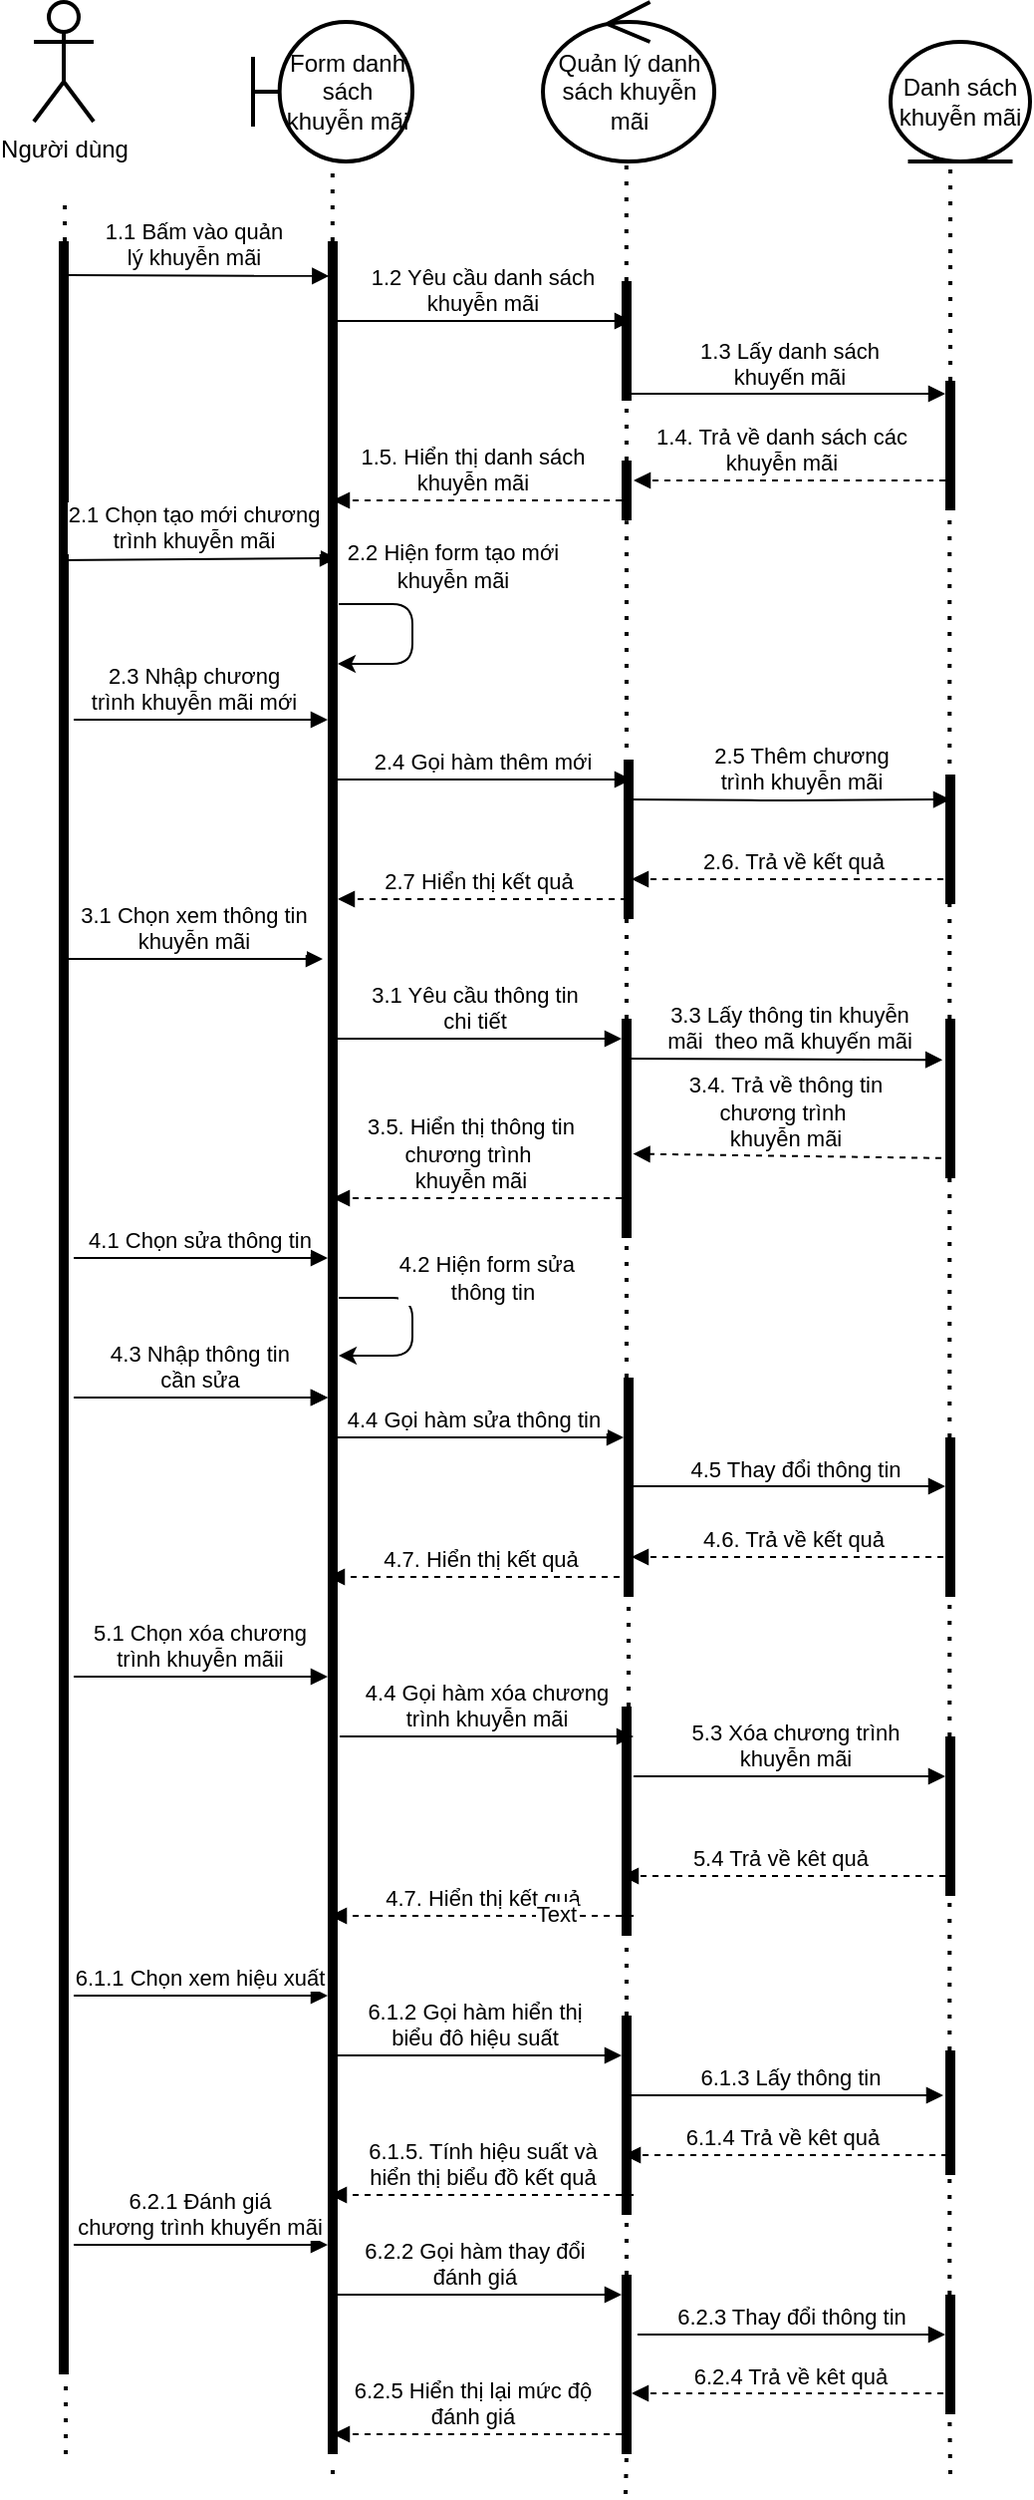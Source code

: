 <mxfile version="13.9.9" type="device"><diagram id="kgpKYQtTHZ0yAKxKKP6v" name="Page-1"><mxGraphModel dx="852" dy="534" grid="1" gridSize="10" guides="1" tooltips="1" connect="1" arrows="1" fold="1" page="1" pageScale="1" pageWidth="850" pageHeight="1100" math="0" shadow="0"><root><mxCell id="0"/><mxCell id="1" parent="0"/><mxCell id="KuErYahvz17H6Pw8q5RD-15" value="" style="endArrow=none;dashed=1;html=1;dashPattern=1 3;strokeWidth=2;" parent="1" source="KuErYahvz17H6Pw8q5RD-29" edge="1"><mxGeometry width="50" height="50" relative="1" as="geometry"><mxPoint x="106" y="480" as="sourcePoint"/><mxPoint x="105.5" y="180" as="targetPoint"/></mxGeometry></mxCell><mxCell id="KuErYahvz17H6Pw8q5RD-24" value="Người dùng" style="shape=umlActor;verticalLabelPosition=bottom;verticalAlign=top;html=1;strokeWidth=2;fillColor=none;gradientColor=none;" parent="1" vertex="1"><mxGeometry x="90" y="80" width="30" height="60" as="geometry"/></mxCell><mxCell id="KuErYahvz17H6Pw8q5RD-26" value="Form danh sách khuyễn mãi" style="shape=umlBoundary;whiteSpace=wrap;html=1;strokeWidth=2;fillColor=none;gradientColor=none;" parent="1" vertex="1"><mxGeometry x="200" y="90" width="80" height="70" as="geometry"/></mxCell><mxCell id="KuErYahvz17H6Pw8q5RD-27" value="Danh sách khuyễn mãi" style="ellipse;shape=umlEntity;whiteSpace=wrap;html=1;strokeWidth=2;fillColor=none;gradientColor=none;" parent="1" vertex="1"><mxGeometry x="520" y="100" width="70" height="60" as="geometry"/></mxCell><mxCell id="KuErYahvz17H6Pw8q5RD-29" value="" style="html=1;points=[];perimeter=orthogonalPerimeter;fillColor=#000000;strokeColor=none;" parent="1" vertex="1"><mxGeometry x="102.5" y="200" width="5" height="1070" as="geometry"/></mxCell><mxCell id="KuErYahvz17H6Pw8q5RD-30" value="" style="endArrow=none;dashed=1;html=1;dashPattern=1 3;strokeWidth=2;" parent="1" target="KuErYahvz17H6Pw8q5RD-29" edge="1"><mxGeometry width="50" height="50" relative="1" as="geometry"><mxPoint x="106" y="1310" as="sourcePoint"/><mxPoint x="105.5" y="180" as="targetPoint"/></mxGeometry></mxCell><mxCell id="KuErYahvz17H6Pw8q5RD-31" value="" style="endArrow=none;dashed=1;html=1;dashPattern=1 3;strokeWidth=2;entryX=0.499;entryY=1.005;entryDx=0;entryDy=0;entryPerimeter=0;" parent="1" source="KuErYahvz17H6Pw8q5RD-38" target="KuErYahvz17H6Pw8q5RD-26" edge="1"><mxGeometry width="50" height="50" relative="1" as="geometry"><mxPoint x="239.57" y="500" as="sourcePoint"/><mxPoint x="239.57" y="460" as="targetPoint"/></mxGeometry></mxCell><mxCell id="KuErYahvz17H6Pw8q5RD-32" value="" style="endArrow=none;dashed=1;html=1;dashPattern=1 3;strokeWidth=2;entryX=0.499;entryY=1.005;entryDx=0;entryDy=0;entryPerimeter=0;" parent="1" source="KuErYahvz17H6Pw8q5RD-43" edge="1"><mxGeometry width="50" height="50" relative="1" as="geometry"><mxPoint x="387.07" y="499.65" as="sourcePoint"/><mxPoint x="387.42" y="160.0" as="targetPoint"/></mxGeometry></mxCell><mxCell id="KuErYahvz17H6Pw8q5RD-34" value="1.1 Bấm vào quản &lt;br&gt;lý khuyễn mãi" style="html=1;verticalAlign=bottom;endArrow=block;entryX=0.135;entryY=0.083;entryDx=0;entryDy=0;entryPerimeter=0;" parent="1" edge="1"><mxGeometry x="-0.043" width="80" relative="1" as="geometry"><mxPoint x="107.5" y="217" as="sourcePoint"/><mxPoint x="238.175" y="217.45" as="targetPoint"/><mxPoint as="offset"/></mxGeometry></mxCell><mxCell id="KuErYahvz17H6Pw8q5RD-36" value="1.2 Yêu cầu danh sách &lt;br&gt;khuyễn mãi" style="html=1;verticalAlign=bottom;endArrow=block;" parent="1" edge="1"><mxGeometry width="80" relative="1" as="geometry"><mxPoint x="240" y="240" as="sourcePoint"/><mxPoint x="390" y="240" as="targetPoint"/></mxGeometry></mxCell><mxCell id="KuErYahvz17H6Pw8q5RD-37" value="1.3 Lấy danh sách &lt;br&gt;khuyến mãi" style="html=1;verticalAlign=bottom;endArrow=block;" parent="1" target="8QUqARp12zyPDNwchG8O-4" edge="1"><mxGeometry x="0.03" width="80" relative="1" as="geometry"><mxPoint x="386.02" y="276.5" as="sourcePoint"/><mxPoint x="518.02" y="273.5" as="targetPoint"/><mxPoint as="offset"/></mxGeometry></mxCell><mxCell id="KuErYahvz17H6Pw8q5RD-38" value="" style="html=1;points=[];perimeter=orthogonalPerimeter;fillColor=#000000;strokeColor=none;" parent="1" vertex="1"><mxGeometry x="237.5" y="200" width="5" height="150" as="geometry"/></mxCell><mxCell id="KuErYahvz17H6Pw8q5RD-42" value="" style="endArrow=none;dashed=1;html=1;dashPattern=1 3;strokeWidth=2;entryX=0.499;entryY=1.005;entryDx=0;entryDy=0;entryPerimeter=0;" parent="1" source="KuErYahvz17H6Pw8q5RD-53" target="KuErYahvz17H6Pw8q5RD-38" edge="1"><mxGeometry width="50" height="50" relative="1" as="geometry"><mxPoint x="239.57" y="500" as="sourcePoint"/><mxPoint x="239.92" y="160.35" as="targetPoint"/></mxGeometry></mxCell><mxCell id="KuErYahvz17H6Pw8q5RD-43" value="" style="html=1;points=[];perimeter=orthogonalPerimeter;fillColor=#000000;strokeColor=none;" parent="1" vertex="1"><mxGeometry x="385" y="220" width="5" height="60" as="geometry"/></mxCell><mxCell id="KuErYahvz17H6Pw8q5RD-44" value="" style="endArrow=none;dashed=1;html=1;dashPattern=1 3;strokeWidth=2;entryX=0.499;entryY=1.005;entryDx=0;entryDy=0;entryPerimeter=0;" parent="1" source="KuErYahvz17H6Pw8q5RD-51" target="KuErYahvz17H6Pw8q5RD-43" edge="1"><mxGeometry width="50" height="50" relative="1" as="geometry"><mxPoint x="387.07" y="499.65" as="sourcePoint"/><mxPoint x="387.42" y="160" as="targetPoint"/></mxGeometry></mxCell><mxCell id="KuErYahvz17H6Pw8q5RD-47" value="1.4. Trả về danh sách các &lt;br&gt;khuyễn mãi" style="html=1;verticalAlign=bottom;endArrow=block;dashed=1;" parent="1" source="8QUqARp12zyPDNwchG8O-4" edge="1"><mxGeometry x="0.067" width="80" relative="1" as="geometry"><mxPoint x="510" y="320" as="sourcePoint"/><mxPoint x="391.02" y="320" as="targetPoint"/><mxPoint x="1" as="offset"/></mxGeometry></mxCell><mxCell id="KuErYahvz17H6Pw8q5RD-48" value="1.5. Hiển thị danh sách &lt;br&gt;khuyễn mãi" style="html=1;verticalAlign=bottom;endArrow=block;dashed=1;" parent="1" edge="1"><mxGeometry x="0.035" width="80" relative="1" as="geometry"><mxPoint x="385" y="330" as="sourcePoint"/><mxPoint x="240" y="330" as="targetPoint"/><Array as="points"><mxPoint x="310" y="330"/></Array><mxPoint as="offset"/></mxGeometry></mxCell><mxCell id="KuErYahvz17H6Pw8q5RD-51" value="" style="html=1;points=[];perimeter=orthogonalPerimeter;fillColor=#000000;strokeColor=none;" parent="1" vertex="1"><mxGeometry x="385" y="310" width="5" height="30" as="geometry"/></mxCell><mxCell id="KuErYahvz17H6Pw8q5RD-52" value="" style="endArrow=none;dashed=1;html=1;dashPattern=1 3;strokeWidth=2;entryX=0.499;entryY=1.005;entryDx=0;entryDy=0;entryPerimeter=0;" parent="1" source="8QUqARp12zyPDNwchG8O-23" target="KuErYahvz17H6Pw8q5RD-51" edge="1"><mxGeometry width="50" height="50" relative="1" as="geometry"><mxPoint x="387" y="680" as="sourcePoint"/><mxPoint x="387.495" y="280.3" as="targetPoint"/></mxGeometry></mxCell><mxCell id="KuErYahvz17H6Pw8q5RD-53" value="" style="html=1;points=[];perimeter=orthogonalPerimeter;fillColor=#000000;strokeColor=none;" parent="1" vertex="1"><mxGeometry x="237.5" y="340" width="5" height="50" as="geometry"/></mxCell><mxCell id="KuErYahvz17H6Pw8q5RD-54" value="" style="endArrow=none;dashed=1;html=1;dashPattern=1 3;strokeWidth=2;entryX=0.499;entryY=1.005;entryDx=0;entryDy=0;entryPerimeter=0;" parent="1" source="KuErYahvz17H6Pw8q5RD-56" target="KuErYahvz17H6Pw8q5RD-53" edge="1"><mxGeometry width="50" height="50" relative="1" as="geometry"><mxPoint x="239.57" y="500" as="sourcePoint"/><mxPoint x="239.995" y="243.2" as="targetPoint"/></mxGeometry></mxCell><mxCell id="KuErYahvz17H6Pw8q5RD-56" value="" style="html=1;points=[];perimeter=orthogonalPerimeter;fillColor=#000000;strokeColor=none;" parent="1" vertex="1"><mxGeometry x="237.5" y="380" width="5" height="930" as="geometry"/></mxCell><mxCell id="KuErYahvz17H6Pw8q5RD-57" value="" style="endArrow=none;dashed=1;html=1;dashPattern=1 3;strokeWidth=2;entryX=0.499;entryY=1.005;entryDx=0;entryDy=0;entryPerimeter=0;" parent="1" target="KuErYahvz17H6Pw8q5RD-56" edge="1"><mxGeometry width="50" height="50" relative="1" as="geometry"><mxPoint x="240" y="1320" as="sourcePoint"/><mxPoint x="239.995" y="390.25" as="targetPoint"/></mxGeometry></mxCell><mxCell id="8QUqARp12zyPDNwchG8O-1" value="Quản lý danh sách khuyễn mãi" style="ellipse;shape=umlControl;whiteSpace=wrap;html=1;strokeWidth=2;fillColor=none;gradientColor=none;" parent="1" vertex="1"><mxGeometry x="345.51" y="80" width="86.02" height="80" as="geometry"/></mxCell><mxCell id="8QUqARp12zyPDNwchG8O-3" value="" style="endArrow=none;dashed=1;html=1;dashPattern=1 3;strokeWidth=2;entryX=0.429;entryY=1;entryDx=0;entryDy=0;entryPerimeter=0;" parent="1" source="8QUqARp12zyPDNwchG8O-4" target="KuErYahvz17H6Pw8q5RD-27" edge="1"><mxGeometry width="50" height="50" relative="1" as="geometry"><mxPoint x="550" y="680" as="sourcePoint"/><mxPoint x="554.92" y="160" as="targetPoint"/><Array as="points"/></mxGeometry></mxCell><mxCell id="8QUqARp12zyPDNwchG8O-7" value="2.1 Chọn tạo mới chương &lt;br&gt;trình khuyễn mãi" style="html=1;verticalAlign=bottom;endArrow=block;entryX=0.9;entryY=0.38;entryDx=0;entryDy=0;entryPerimeter=0;" parent="1" target="KuErYahvz17H6Pw8q5RD-53" edge="1"><mxGeometry x="-0.032" y="1" width="80" relative="1" as="geometry"><mxPoint x="102.5" y="360" as="sourcePoint"/><mxPoint x="233.175" y="360.45" as="targetPoint"/><mxPoint as="offset"/></mxGeometry></mxCell><mxCell id="8QUqARp12zyPDNwchG8O-9" value="2.2 Hiện form tạo mới &lt;br&gt;khuyễn mãi" style="endArrow=classic;html=1;" parent="1" target="KuErYahvz17H6Pw8q5RD-56" edge="1"><mxGeometry x="-0.234" y="30" width="50" height="50" relative="1" as="geometry"><mxPoint x="243" y="382" as="sourcePoint"/><mxPoint x="280" y="400" as="targetPoint"/><Array as="points"><mxPoint x="280" y="382"/><mxPoint x="280" y="412"/></Array><mxPoint x="-10" y="-22" as="offset"/></mxGeometry></mxCell><mxCell id="8QUqARp12zyPDNwchG8O-10" value="2.3 Nhập chương &lt;br&gt;trình khuyễn mãi mới" style="html=1;verticalAlign=bottom;endArrow=block;entryX=0.9;entryY=0.38;entryDx=0;entryDy=0;entryPerimeter=0;" parent="1" edge="1"><mxGeometry x="-0.059" width="80" relative="1" as="geometry"><mxPoint x="110" y="440" as="sourcePoint"/><mxPoint x="237.5" y="440" as="targetPoint"/><mxPoint as="offset"/></mxGeometry></mxCell><mxCell id="8QUqARp12zyPDNwchG8O-11" value="2.4 Gọi hàm thêm mới" style="html=1;verticalAlign=bottom;endArrow=block;" parent="1" edge="1"><mxGeometry width="80" relative="1" as="geometry"><mxPoint x="240" y="470" as="sourcePoint"/><mxPoint x="390" y="470" as="targetPoint"/></mxGeometry></mxCell><mxCell id="KuErYahvz17H6Pw8q5RD-60" value="" style="html=1;points=[];perimeter=orthogonalPerimeter;fillColor=#000000;strokeColor=none;" parent="1" vertex="1"><mxGeometry x="386.02" y="460" width="5" height="80" as="geometry"/></mxCell><mxCell id="8QUqARp12zyPDNwchG8O-13" value="2.5 Thêm chương &lt;br&gt;trình khuyễn mãi" style="html=1;verticalAlign=bottom;endArrow=block;" parent="1" edge="1"><mxGeometry x="0.084" width="80" relative="1" as="geometry"><mxPoint x="386.02" y="480" as="sourcePoint"/><mxPoint x="550" y="480" as="targetPoint"/><mxPoint as="offset"/><Array as="points"><mxPoint x="460" y="480.5"/></Array></mxGeometry></mxCell><mxCell id="8QUqARp12zyPDNwchG8O-15" value="2.6. Trả về kết quả " style="html=1;verticalAlign=bottom;endArrow=block;dashed=1;entryX=0.796;entryY=0.75;entryDx=0;entryDy=0;entryPerimeter=0;" parent="1" target="KuErYahvz17H6Pw8q5RD-60" edge="1"><mxGeometry width="80" relative="1" as="geometry"><mxPoint x="552.5" y="520" as="sourcePoint"/><mxPoint x="421.02" y="520" as="targetPoint"/></mxGeometry></mxCell><mxCell id="8QUqARp12zyPDNwchG8O-14" value="" style="html=1;points=[];perimeter=orthogonalPerimeter;fillColor=#000000;strokeColor=none;" parent="1" vertex="1"><mxGeometry x="547.5" y="467.5" width="5" height="65" as="geometry"/></mxCell><mxCell id="8QUqARp12zyPDNwchG8O-4" value="" style="html=1;points=[];perimeter=orthogonalPerimeter;fillColor=#000000;strokeColor=none;" parent="1" vertex="1"><mxGeometry x="547.5" y="270" width="5" height="65" as="geometry"/></mxCell><mxCell id="8QUqARp12zyPDNwchG8O-18" value="" style="endArrow=none;dashed=1;html=1;dashPattern=1 3;strokeWidth=2;entryX=0.429;entryY=1;entryDx=0;entryDy=0;entryPerimeter=0;" parent="1" source="8QUqARp12zyPDNwchG8O-27" target="8QUqARp12zyPDNwchG8O-4" edge="1"><mxGeometry width="50" height="50" relative="1" as="geometry"><mxPoint x="550" y="680" as="sourcePoint"/><mxPoint x="550.03" y="160" as="targetPoint"/><Array as="points"/></mxGeometry></mxCell><mxCell id="8QUqARp12zyPDNwchG8O-19" value="2.7 Hiển thị kết quả" style="html=1;verticalAlign=bottom;endArrow=block;dashed=1;" parent="1" edge="1"><mxGeometry x="0.035" width="80" relative="1" as="geometry"><mxPoint x="387.5" y="530" as="sourcePoint"/><mxPoint x="242.5" y="530" as="targetPoint"/><Array as="points"><mxPoint x="312.5" y="530"/></Array><mxPoint as="offset"/></mxGeometry></mxCell><mxCell id="8QUqARp12zyPDNwchG8O-21" value="3.1 Chọn xem thông tin &lt;br&gt;khuyễn mãi" style="html=1;verticalAlign=bottom;endArrow=block;entryX=0.9;entryY=0.38;entryDx=0;entryDy=0;entryPerimeter=0;" parent="1" edge="1"><mxGeometry x="-0.02" width="80" relative="1" as="geometry"><mxPoint x="107.5" y="560" as="sourcePoint"/><mxPoint x="235" y="560" as="targetPoint"/><mxPoint as="offset"/></mxGeometry></mxCell><mxCell id="8QUqARp12zyPDNwchG8O-22" value="3.1 Yêu cầu thông tin &lt;br&gt;chi tiết" style="html=1;verticalAlign=bottom;endArrow=block;" parent="1" edge="1"><mxGeometry x="-0.018" width="80" relative="1" as="geometry"><mxPoint x="237.5" y="600" as="sourcePoint"/><mxPoint x="385" y="600" as="targetPoint"/><mxPoint x="1" as="offset"/></mxGeometry></mxCell><mxCell id="8QUqARp12zyPDNwchG8O-23" value="" style="html=1;points=[];perimeter=orthogonalPerimeter;fillColor=#000000;strokeColor=none;" parent="1" vertex="1"><mxGeometry x="385" y="590" width="5" height="110" as="geometry"/></mxCell><mxCell id="8QUqARp12zyPDNwchG8O-24" value="" style="endArrow=none;dashed=1;html=1;dashPattern=1 3;strokeWidth=2;entryX=0.499;entryY=1.005;entryDx=0;entryDy=0;entryPerimeter=0;" parent="1" source="8QUqARp12zyPDNwchG8O-34" target="8QUqARp12zyPDNwchG8O-23" edge="1"><mxGeometry width="50" height="50" relative="1" as="geometry"><mxPoint x="387" y="950" as="sourcePoint"/><mxPoint x="387.495" y="340.15" as="targetPoint"/></mxGeometry></mxCell><mxCell id="8QUqARp12zyPDNwchG8O-27" value="" style="html=1;points=[];perimeter=orthogonalPerimeter;fillColor=#000000;strokeColor=none;" parent="1" vertex="1"><mxGeometry x="547.5" y="590" width="5" height="80" as="geometry"/></mxCell><mxCell id="8QUqARp12zyPDNwchG8O-28" value="" style="endArrow=none;dashed=1;html=1;dashPattern=1 3;strokeWidth=2;entryX=0.429;entryY=1;entryDx=0;entryDy=0;entryPerimeter=0;" parent="1" source="8QUqARp12zyPDNwchG8O-41" target="8QUqARp12zyPDNwchG8O-27" edge="1"><mxGeometry width="50" height="50" relative="1" as="geometry"><mxPoint x="550" y="940" as="sourcePoint"/><mxPoint x="549.645" y="335" as="targetPoint"/><Array as="points"/></mxGeometry></mxCell><mxCell id="8QUqARp12zyPDNwchG8O-29" value="3.3 Lấy thông tin khuyễn &lt;br&gt;mãi&amp;nbsp; theo mã khuyến mãi" style="html=1;verticalAlign=bottom;endArrow=block;entryX=-0.288;entryY=0.258;entryDx=0;entryDy=0;entryPerimeter=0;" parent="1" target="8QUqARp12zyPDNwchG8O-27" edge="1"><mxGeometry x="0.03" width="80" relative="1" as="geometry"><mxPoint x="386.02" y="610" as="sourcePoint"/><mxPoint x="517.5" y="610" as="targetPoint"/><mxPoint as="offset"/></mxGeometry></mxCell><mxCell id="8QUqARp12zyPDNwchG8O-30" value="3.4. Trả về thông tin&lt;br&gt;chương trình&amp;nbsp;&lt;br&gt;khuyễn mãi" style="html=1;verticalAlign=bottom;endArrow=block;dashed=1;entryX=1.153;entryY=0.616;entryDx=0;entryDy=0;entryPerimeter=0;" parent="1" target="8QUqARp12zyPDNwchG8O-23" edge="1"><mxGeometry x="0.067" width="80" relative="1" as="geometry"><mxPoint x="551.48" y="660" as="sourcePoint"/><mxPoint x="425" y="660" as="targetPoint"/><mxPoint x="1" as="offset"/></mxGeometry></mxCell><mxCell id="8QUqARp12zyPDNwchG8O-31" value="3.5. Hiển thị thông tin&lt;br&gt;chương trình&amp;nbsp;&lt;br&gt;khuyễn mãi" style="html=1;verticalAlign=bottom;endArrow=block;dashed=1;" parent="1" edge="1"><mxGeometry x="0.067" width="80" relative="1" as="geometry"><mxPoint x="385" y="680" as="sourcePoint"/><mxPoint x="240" y="680" as="targetPoint"/><mxPoint x="1" as="offset"/></mxGeometry></mxCell><mxCell id="8QUqARp12zyPDNwchG8O-32" value="4.1 Chọn sửa thông tin" style="html=1;verticalAlign=bottom;endArrow=block;entryX=0.9;entryY=0.38;entryDx=0;entryDy=0;entryPerimeter=0;" parent="1" edge="1"><mxGeometry x="-0.02" width="80" relative="1" as="geometry"><mxPoint x="110" y="710" as="sourcePoint"/><mxPoint x="237.5" y="710" as="targetPoint"/><mxPoint as="offset"/></mxGeometry></mxCell><mxCell id="8QUqARp12zyPDNwchG8O-34" value="" style="html=1;points=[];perimeter=orthogonalPerimeter;fillColor=#000000;strokeColor=none;" parent="1" vertex="1"><mxGeometry x="386.02" y="770" width="5" height="110" as="geometry"/></mxCell><mxCell id="8QUqARp12zyPDNwchG8O-35" value="" style="endArrow=none;dashed=1;html=1;dashPattern=1 3;strokeWidth=2;entryX=0.499;entryY=1.005;entryDx=0;entryDy=0;entryPerimeter=0;" parent="1" source="8QUqARp12zyPDNwchG8O-53" target="8QUqARp12zyPDNwchG8O-34" edge="1"><mxGeometry width="50" height="50" relative="1" as="geometry"><mxPoint x="389" y="1100" as="sourcePoint"/><mxPoint x="387.495" y="700.55" as="targetPoint"/></mxGeometry></mxCell><mxCell id="8QUqARp12zyPDNwchG8O-36" value="4.2 Hiện form sửa&amp;nbsp;&amp;nbsp;&lt;br&gt;thông tin" style="endArrow=classic;html=1;" parent="1" edge="1"><mxGeometry x="-0.282" y="41" width="50" height="50" relative="1" as="geometry"><mxPoint x="243" y="730" as="sourcePoint"/><mxPoint x="243" y="759" as="targetPoint"/><Array as="points"><mxPoint x="280" y="730"/><mxPoint x="280" y="759"/></Array><mxPoint x="-1" y="-10" as="offset"/></mxGeometry></mxCell><mxCell id="8QUqARp12zyPDNwchG8O-37" value="4.3 Nhập thông tin &lt;br&gt;cần sửa" style="html=1;verticalAlign=bottom;endArrow=block;entryX=0.9;entryY=0.38;entryDx=0;entryDy=0;entryPerimeter=0;" parent="1" edge="1"><mxGeometry x="-0.02" width="80" relative="1" as="geometry"><mxPoint x="110" y="780" as="sourcePoint"/><mxPoint x="237.5" y="780" as="targetPoint"/><mxPoint as="offset"/></mxGeometry></mxCell><mxCell id="8QUqARp12zyPDNwchG8O-38" value="4.4 Gọi hàm sửa thông tin&amp;nbsp;" style="html=1;verticalAlign=bottom;endArrow=block;" parent="1" edge="1"><mxGeometry x="-0.018" width="80" relative="1" as="geometry"><mxPoint x="238.52" y="800" as="sourcePoint"/><mxPoint x="386.02" y="800" as="targetPoint"/><mxPoint x="1" as="offset"/></mxGeometry></mxCell><mxCell id="8QUqARp12zyPDNwchG8O-40" value="4.5 Thay đổi thông tin" style="html=1;verticalAlign=bottom;endArrow=block;" parent="1" target="8QUqARp12zyPDNwchG8O-41" edge="1"><mxGeometry x="0.03" width="80" relative="1" as="geometry"><mxPoint x="391.02" y="824.5" as="sourcePoint"/><mxPoint x="522.5" y="824.5" as="targetPoint"/><mxPoint as="offset"/></mxGeometry></mxCell><mxCell id="8QUqARp12zyPDNwchG8O-41" value="" style="html=1;points=[];perimeter=orthogonalPerimeter;fillColor=#000000;strokeColor=none;" parent="1" vertex="1"><mxGeometry x="547.5" y="800" width="5" height="80" as="geometry"/></mxCell><mxCell id="8QUqARp12zyPDNwchG8O-42" value="" style="endArrow=none;dashed=1;html=1;dashPattern=1 3;strokeWidth=2;entryX=0.429;entryY=1;entryDx=0;entryDy=0;entryPerimeter=0;" parent="1" source="8QUqARp12zyPDNwchG8O-51" target="8QUqARp12zyPDNwchG8O-41" edge="1"><mxGeometry width="50" height="50" relative="1" as="geometry"><mxPoint x="550" y="1100" as="sourcePoint"/><mxPoint x="549.645" y="670" as="targetPoint"/><Array as="points"/></mxGeometry></mxCell><mxCell id="8QUqARp12zyPDNwchG8O-43" value="4.6. Trả về kết quả " style="html=1;verticalAlign=bottom;endArrow=block;dashed=1;entryX=0.796;entryY=0.75;entryDx=0;entryDy=0;entryPerimeter=0;" parent="1" edge="1"><mxGeometry width="80" relative="1" as="geometry"><mxPoint x="552.5" y="860" as="sourcePoint"/><mxPoint x="390" y="860" as="targetPoint"/></mxGeometry></mxCell><mxCell id="8QUqARp12zyPDNwchG8O-44" value="4.7. Hiển thị kết quả " style="html=1;verticalAlign=bottom;endArrow=block;dashed=1;entryX=0.796;entryY=0.75;entryDx=0;entryDy=0;entryPerimeter=0;" parent="1" edge="1"><mxGeometry width="80" relative="1" as="geometry"><mxPoint x="390" y="870" as="sourcePoint"/><mxPoint x="237.5" y="870" as="targetPoint"/></mxGeometry></mxCell><mxCell id="8QUqARp12zyPDNwchG8O-46" value="4.3 Nhập thông tin &lt;br&gt;cần sửa" style="html=1;verticalAlign=bottom;endArrow=block;entryX=0.9;entryY=0.38;entryDx=0;entryDy=0;entryPerimeter=0;" parent="1" edge="1"><mxGeometry x="-0.02" width="80" relative="1" as="geometry"><mxPoint x="110" y="780" as="sourcePoint"/><mxPoint x="237.5" y="780" as="targetPoint"/><mxPoint as="offset"/></mxGeometry></mxCell><mxCell id="8QUqARp12zyPDNwchG8O-48" value="5.1 Chọn xóa chương &lt;br&gt;trình khuyễn mãii" style="html=1;verticalAlign=bottom;endArrow=block;entryX=0.9;entryY=0.38;entryDx=0;entryDy=0;entryPerimeter=0;" parent="1" edge="1"><mxGeometry x="-0.02" width="80" relative="1" as="geometry"><mxPoint x="110" y="920" as="sourcePoint"/><mxPoint x="237.5" y="920" as="targetPoint"/><mxPoint as="offset"/></mxGeometry></mxCell><mxCell id="8QUqARp12zyPDNwchG8O-49" value="4.4 Gọi hàm xóa chương &lt;br&gt;trình khuyễn mãi" style="html=1;verticalAlign=bottom;endArrow=block;" parent="1" edge="1"><mxGeometry x="-0.018" width="80" relative="1" as="geometry"><mxPoint x="243.52" y="950" as="sourcePoint"/><mxPoint x="391.02" y="950" as="targetPoint"/><mxPoint x="1" as="offset"/><Array as="points"><mxPoint x="315" y="950"/></Array></mxGeometry></mxCell><mxCell id="8QUqARp12zyPDNwchG8O-50" value="5.3 Xóa chương trình &lt;br&gt;khuyễn mãi" style="html=1;verticalAlign=bottom;endArrow=block;" parent="1" edge="1"><mxGeometry x="0.03" width="80" relative="1" as="geometry"><mxPoint x="391.02" y="970.0" as="sourcePoint"/><mxPoint x="547.5" y="970.0" as="targetPoint"/><mxPoint as="offset"/></mxGeometry></mxCell><mxCell id="8QUqARp12zyPDNwchG8O-51" value="" style="html=1;points=[];perimeter=orthogonalPerimeter;fillColor=#000000;strokeColor=none;" parent="1" vertex="1"><mxGeometry x="547.5" y="950" width="5" height="80" as="geometry"/></mxCell><mxCell id="8QUqARp12zyPDNwchG8O-52" value="" style="endArrow=none;dashed=1;html=1;dashPattern=1 3;strokeWidth=2;entryX=0.429;entryY=1;entryDx=0;entryDy=0;entryPerimeter=0;" parent="1" target="8QUqARp12zyPDNwchG8O-51" edge="1" source="0p2ixUiJAJnz2IQpgd0R-7"><mxGeometry width="50" height="50" relative="1" as="geometry"><mxPoint x="550" y="1240" as="sourcePoint"/><mxPoint x="549.645" y="880" as="targetPoint"/><Array as="points"/></mxGeometry></mxCell><mxCell id="8QUqARp12zyPDNwchG8O-53" value="" style="html=1;points=[];perimeter=orthogonalPerimeter;fillColor=#000000;strokeColor=none;" parent="1" vertex="1"><mxGeometry x="385" y="935" width="5" height="115" as="geometry"/></mxCell><mxCell id="8QUqARp12zyPDNwchG8O-54" value="" style="endArrow=none;dashed=1;html=1;dashPattern=1 3;strokeWidth=2;entryX=0.499;entryY=1.005;entryDx=0;entryDy=0;entryPerimeter=0;" parent="1" target="8QUqARp12zyPDNwchG8O-53" edge="1" source="0p2ixUiJAJnz2IQpgd0R-4"><mxGeometry width="50" height="50" relative="1" as="geometry"><mxPoint x="387" y="1240" as="sourcePoint"/><mxPoint x="388.515" y="880.55" as="targetPoint"/></mxGeometry></mxCell><mxCell id="8QUqARp12zyPDNwchG8O-55" value="5.4 Trả về kêt quả&amp;nbsp;" style="html=1;verticalAlign=bottom;endArrow=block;dashed=1;entryX=0.796;entryY=0.75;entryDx=0;entryDy=0;entryPerimeter=0;" parent="1" edge="1"><mxGeometry width="80" relative="1" as="geometry"><mxPoint x="547.5" y="1020" as="sourcePoint"/><mxPoint x="385" y="1020" as="targetPoint"/></mxGeometry></mxCell><mxCell id="8QUqARp12zyPDNwchG8O-56" value="4.7. Hiển thị kết quả " style="html=1;verticalAlign=bottom;endArrow=block;dashed=1;entryX=0.796;entryY=0.75;entryDx=0;entryDy=0;entryPerimeter=0;" parent="1" edge="1"><mxGeometry width="80" relative="1" as="geometry"><mxPoint x="391.02" y="1040" as="sourcePoint"/><mxPoint x="238.52" y="1040" as="targetPoint"/></mxGeometry></mxCell><mxCell id="8QUqARp12zyPDNwchG8O-57" value="Text" style="edgeLabel;html=1;align=center;verticalAlign=middle;resizable=0;points=[];" parent="8QUqARp12zyPDNwchG8O-56" vertex="1" connectable="0"><mxGeometry x="-0.487" y="-1" relative="1" as="geometry"><mxPoint as="offset"/></mxGeometry></mxCell><mxCell id="0p2ixUiJAJnz2IQpgd0R-1" value="6.1.1 Chọn xem hiệu xuất" style="html=1;verticalAlign=bottom;endArrow=block;entryX=0.9;entryY=0.38;entryDx=0;entryDy=0;entryPerimeter=0;" edge="1" parent="1"><mxGeometry x="-0.02" width="80" relative="1" as="geometry"><mxPoint x="110" y="1080" as="sourcePoint"/><mxPoint x="237.5" y="1080" as="targetPoint"/><mxPoint as="offset"/></mxGeometry></mxCell><mxCell id="0p2ixUiJAJnz2IQpgd0R-3" value="6.1.2 Gọi hàm hiển thị &lt;br&gt;biểu đô hiệu suất" style="html=1;verticalAlign=bottom;endArrow=block;" edge="1" parent="1"><mxGeometry x="-0.018" width="80" relative="1" as="geometry"><mxPoint x="237.5" y="1110" as="sourcePoint"/><mxPoint x="385" y="1110" as="targetPoint"/><mxPoint x="1" as="offset"/><Array as="points"><mxPoint x="308.98" y="1110"/></Array></mxGeometry></mxCell><mxCell id="0p2ixUiJAJnz2IQpgd0R-4" value="" style="html=1;points=[];perimeter=orthogonalPerimeter;fillColor=#000000;strokeColor=none;" vertex="1" parent="1"><mxGeometry x="385" y="1090" width="5" height="100" as="geometry"/></mxCell><mxCell id="0p2ixUiJAJnz2IQpgd0R-5" value="" style="endArrow=none;dashed=1;html=1;dashPattern=1 3;strokeWidth=2;entryX=0.499;entryY=1.005;entryDx=0;entryDy=0;entryPerimeter=0;" edge="1" parent="1" source="0p2ixUiJAJnz2IQpgd0R-14" target="0p2ixUiJAJnz2IQpgd0R-4"><mxGeometry width="50" height="50" relative="1" as="geometry"><mxPoint x="387" y="1330" as="sourcePoint"/><mxPoint x="387.495" y="1050.575" as="targetPoint"/></mxGeometry></mxCell><mxCell id="0p2ixUiJAJnz2IQpgd0R-6" value="6.1.3 Lấy thông tin&amp;nbsp;" style="html=1;verticalAlign=bottom;endArrow=block;" edge="1" parent="1"><mxGeometry x="0.03" width="80" relative="1" as="geometry"><mxPoint x="390" y="1130.0" as="sourcePoint"/><mxPoint x="546.48" y="1130.0" as="targetPoint"/><mxPoint as="offset"/></mxGeometry></mxCell><mxCell id="0p2ixUiJAJnz2IQpgd0R-7" value="" style="html=1;points=[];perimeter=orthogonalPerimeter;fillColor=#000000;strokeColor=none;" vertex="1" parent="1"><mxGeometry x="547.5" y="1107.5" width="5" height="62.5" as="geometry"/></mxCell><mxCell id="0p2ixUiJAJnz2IQpgd0R-8" value="" style="endArrow=none;dashed=1;html=1;dashPattern=1 3;strokeWidth=2;entryX=0.429;entryY=1;entryDx=0;entryDy=0;entryPerimeter=0;" edge="1" parent="1" source="0p2ixUiJAJnz2IQpgd0R-17" target="0p2ixUiJAJnz2IQpgd0R-7"><mxGeometry width="50" height="50" relative="1" as="geometry"><mxPoint x="550" y="1320" as="sourcePoint"/><mxPoint x="549.645" y="1030" as="targetPoint"/><Array as="points"/></mxGeometry></mxCell><mxCell id="0p2ixUiJAJnz2IQpgd0R-9" value="6.1.4 Trả về kêt quả&amp;nbsp;" style="html=1;verticalAlign=bottom;endArrow=block;dashed=1;entryX=0.796;entryY=0.75;entryDx=0;entryDy=0;entryPerimeter=0;" edge="1" parent="1"><mxGeometry width="80" relative="1" as="geometry"><mxPoint x="548.52" y="1160" as="sourcePoint"/><mxPoint x="386.02" y="1160" as="targetPoint"/></mxGeometry></mxCell><mxCell id="0p2ixUiJAJnz2IQpgd0R-10" value="6.1.5. Tính hiệu suất và &lt;br&gt;hiển thị biểu đồ kết quả " style="html=1;verticalAlign=bottom;endArrow=block;dashed=1;entryX=0.796;entryY=0.75;entryDx=0;entryDy=0;entryPerimeter=0;" edge="1" parent="1"><mxGeometry width="80" relative="1" as="geometry"><mxPoint x="391.02" y="1180" as="sourcePoint"/><mxPoint x="238.52" y="1180" as="targetPoint"/></mxGeometry></mxCell><mxCell id="0p2ixUiJAJnz2IQpgd0R-12" value="6.2.1 Đánh giá &lt;br&gt;chương trình khuyến mãi" style="html=1;verticalAlign=bottom;endArrow=block;entryX=0.9;entryY=0.38;entryDx=0;entryDy=0;entryPerimeter=0;" edge="1" parent="1"><mxGeometry x="-0.02" width="80" relative="1" as="geometry"><mxPoint x="110" y="1205" as="sourcePoint"/><mxPoint x="237.5" y="1205" as="targetPoint"/><mxPoint as="offset"/></mxGeometry></mxCell><mxCell id="0p2ixUiJAJnz2IQpgd0R-13" value="6.2.2 Gọi hàm thay đổi &lt;br&gt;đánh giá" style="html=1;verticalAlign=bottom;endArrow=block;" edge="1" parent="1"><mxGeometry x="-0.018" width="80" relative="1" as="geometry"><mxPoint x="237.5" y="1230" as="sourcePoint"/><mxPoint x="385" y="1230" as="targetPoint"/><mxPoint x="1" as="offset"/><Array as="points"><mxPoint x="308.98" y="1230"/></Array></mxGeometry></mxCell><mxCell id="0p2ixUiJAJnz2IQpgd0R-14" value="" style="html=1;points=[];perimeter=orthogonalPerimeter;fillColor=#000000;strokeColor=none;" vertex="1" parent="1"><mxGeometry x="385" y="1220" width="5" height="90" as="geometry"/></mxCell><mxCell id="0p2ixUiJAJnz2IQpgd0R-15" value="" style="endArrow=none;dashed=1;html=1;dashPattern=1 3;strokeWidth=2;entryX=0.499;entryY=1.005;entryDx=0;entryDy=0;entryPerimeter=0;" edge="1" parent="1" target="0p2ixUiJAJnz2IQpgd0R-14"><mxGeometry width="50" height="50" relative="1" as="geometry"><mxPoint x="387" y="1330" as="sourcePoint"/><mxPoint x="387.495" y="1205.575" as="targetPoint"/></mxGeometry></mxCell><mxCell id="0p2ixUiJAJnz2IQpgd0R-16" value="6.2.3 Thay đổi thông tin" style="html=1;verticalAlign=bottom;endArrow=block;" edge="1" parent="1"><mxGeometry x="-0.018" width="80" relative="1" as="geometry"><mxPoint x="393" y="1250" as="sourcePoint"/><mxPoint x="547.5" y="1250" as="targetPoint"/><mxPoint x="1" as="offset"/><Array as="points"><mxPoint x="471.48" y="1250"/></Array></mxGeometry></mxCell><mxCell id="0p2ixUiJAJnz2IQpgd0R-17" value="" style="html=1;points=[];perimeter=orthogonalPerimeter;fillColor=#000000;strokeColor=none;" vertex="1" parent="1"><mxGeometry x="547.5" y="1230" width="5" height="60" as="geometry"/></mxCell><mxCell id="0p2ixUiJAJnz2IQpgd0R-18" value="" style="endArrow=none;dashed=1;html=1;dashPattern=1 3;strokeWidth=2;entryX=0.429;entryY=1;entryDx=0;entryDy=0;entryPerimeter=0;" edge="1" parent="1" target="0p2ixUiJAJnz2IQpgd0R-17"><mxGeometry width="50" height="50" relative="1" as="geometry"><mxPoint x="550" y="1320" as="sourcePoint"/><mxPoint x="549.645" y="1187.5" as="targetPoint"/><Array as="points"/></mxGeometry></mxCell><mxCell id="0p2ixUiJAJnz2IQpgd0R-19" value="6.2.4 Trả về kêt quả&amp;nbsp;" style="html=1;verticalAlign=bottom;endArrow=block;dashed=1;entryX=0.796;entryY=0.75;entryDx=0;entryDy=0;entryPerimeter=0;" edge="1" parent="1"><mxGeometry width="80" relative="1" as="geometry"><mxPoint x="552.5" y="1279.5" as="sourcePoint"/><mxPoint x="390" y="1279.5" as="targetPoint"/></mxGeometry></mxCell><mxCell id="0p2ixUiJAJnz2IQpgd0R-20" value="6.2.5 Hiển thị lại mức độ &lt;br&gt;đánh giá" style="html=1;verticalAlign=bottom;endArrow=block;dashed=1;" edge="1" parent="1"><mxGeometry x="0.035" width="80" relative="1" as="geometry"><mxPoint x="385" y="1300" as="sourcePoint"/><mxPoint x="240" y="1300" as="targetPoint"/><mxPoint as="offset"/></mxGeometry></mxCell></root></mxGraphModel></diagram></mxfile>